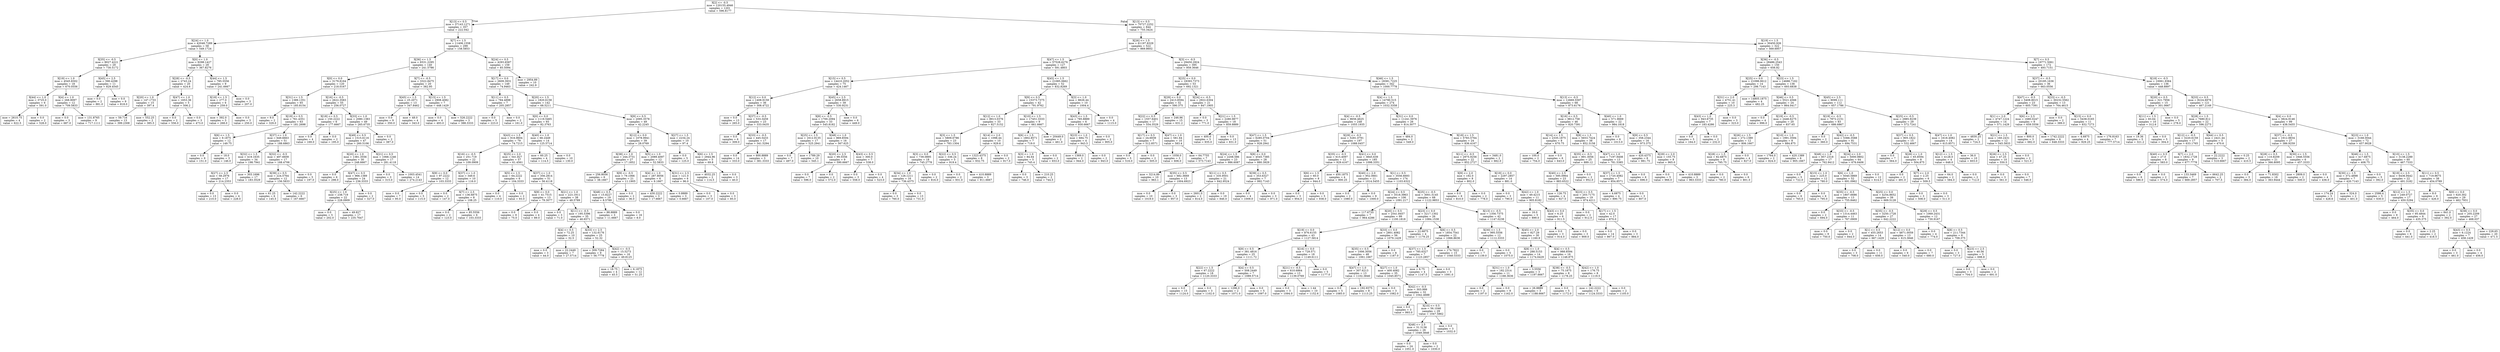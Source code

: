 digraph Tree {
node [shape=box] ;
0 [label="X[2] <= -0.5\nmse = 120155.4946\nsamples = 1201\nvalue = 596.8177"] ;
1 [label="X[13] <= 0.5\nmse = 37143.1271\nsamples = 357\nvalue = 222.042"] ;
0 -> 1 [labeldistance=2.5, labelangle=45, headlabel="True"] ;
2 [label="X[24] <= 1.0\nmse = 42048.7289\nsamples = 58\nvalue = 549.1724"] ;
1 -> 2 ;
3 [label="X[35] <= -0.5\nmse = 9027.4221\nsamples = 29\nvalue = 730.5172"] ;
2 -> 3 ;
4 [label="X[19] <= 1.0\nmse = 4545.8302\nsamples = 18\nvalue = 670.0556"] ;
3 -> 4 ;
5 [label="X[44] <= 1.0\nmse = 3725.0\nsamples = 6\nvalue = 591.0"] ;
4 -> 5 ;
6 [label="mse = 2610.75\nsamples = 4\nvalue = 622.5"] ;
5 -> 6 ;
7 [label="mse = 0.0\nsamples = 2\nvalue = 528.0"] ;
5 -> 7 ;
8 [label="X[4] <= 1.0\nmse = 268.9097\nsamples = 12\nvalue = 709.5833"] ;
4 -> 8 ;
9 [label="mse = 0.0\nsamples = 3\nvalue = 687.0"] ;
8 -> 9 ;
10 [label="mse = 131.8765\nsamples = 9\nvalue = 717.1111"] ;
8 -> 10 ;
11 [label="X[45] <= 2.5\nmse = 590.4298\nsamples = 11\nvalue = 829.4545"] ;
3 -> 11 ;
12 [label="mse = 0.0\nsamples = 2\nvalue = 881.0"] ;
11 -> 12 ;
13 [label="mse = 0.0\nsamples = 9\nvalue = 818.0"] ;
11 -> 13 ;
14 [label="X[0] <= 1.0\nmse = 9298.1427\nsamples = 29\nvalue = 367.8276"] ;
2 -> 14 ;
15 [label="X[28] <= -0.5\nmse = 2743.24\nsamples = 20\nvalue = 424.6"] ;
14 -> 15 ;
16 [label="X[20] <= 1.0\nmse = 147.1733\nsamples = 15\nvalue = 397.4"] ;
15 -> 16 ;
17 [label="mse = 59.716\nsamples = 13\nvalue = 399.2308"] ;
16 -> 17 ;
18 [label="mse = 552.25\nsamples = 2\nvalue = 385.5"] ;
16 -> 18 ;
19 [label="X[47] <= 1.0\nmse = 1653.36\nsamples = 5\nvalue = 506.2"] ;
15 -> 19 ;
20 [label="mse = 0.0\nsamples = 2\nvalue = 556.0"] ;
19 -> 20 ;
21 [label="mse = 0.0\nsamples = 3\nvalue = 473.0"] ;
19 -> 21 ;
22 [label="X[44] <= 1.5\nmse = 785.5556\nsamples = 9\nvalue = 241.6667"] ;
14 -> 22 ;
23 [label="X[18] <= 1.5\nmse = 277.0\nsamples = 6\nvalue = 259.0"] ;
22 -> 23 ;
24 [label="mse = 392.0\nsamples = 3\nvalue = 268.0"] ;
23 -> 24 ;
25 [label="mse = 0.0\nsamples = 3\nvalue = 250.0"] ;
23 -> 25 ;
26 [label="mse = 0.0\nsamples = 3\nvalue = 207.0"] ;
22 -> 26 ;
27 [label="X[7] <= 1.5\nmse = 11406.1558\nsamples = 299\nvalue = 158.5853"] ;
1 -> 27 ;
28 [label="X[36] <= 1.5\nmse = 6531.2295\nsamples = 140\nvalue = 241.5786"] ;
27 -> 28 ;
29 [label="X[0] <= 0.0\nmse = 3179.8164\nsamples = 120\nvalue = 218.0167"] ;
28 -> 29 ;
30 [label="X[31] <= 1.5\nmse = 1389.1351\nsamples = 65\nvalue = 185.8154"] ;
29 -> 30 ;
31 [label="mse = 9.0\nsamples = 2\nvalue = 329.0"] ;
30 -> 31 ;
32 [label="X[19] <= 0.5\nmse = 761.4351\nsamples = 63\nvalue = 181.2698"] ;
30 -> 32 ;
33 [label="X[6] <= 1.5\nmse = 9.1875\nsamples = 12\nvalue = 149.75"] ;
32 -> 33 ;
34 [label="mse = 0.0\nsamples = 9\nvalue = 151.0"] ;
33 -> 34 ;
35 [label="mse = 18.0\nsamples = 3\nvalue = 146.0"] ;
33 -> 35 ;
36 [label="X[37] <= 1.0\nmse = 649.6663\nsamples = 51\nvalue = 188.6863"] ;
32 -> 36 ;
37 [label="X[32] <= 1.5\nmse = 419.1635\nsamples = 34\nvalue = 198.7941"] ;
36 -> 37 ;
38 [label="X[27] <= 2.5\nmse = 58.2976\nsamples = 17\nvalue = 214.2353"] ;
37 -> 38 ;
39 [label="mse = 0.0\nsamples = 13\nvalue = 210.0"] ;
38 -> 39 ;
40 [label="mse = 0.0\nsamples = 4\nvalue = 228.0"] ;
38 -> 40 ;
41 [label="mse = 303.1696\nsamples = 17\nvalue = 183.3529"] ;
37 -> 41 ;
42 [label="X[32] <= -0.5\nmse = 497.6609\nsamples = 17\nvalue = 168.4706"] ;
36 -> 42 ;
43 [label="X[39] <= 0.5\nmse = 224.5764\nsamples = 12\nvalue = 156.5833"] ;
42 -> 43 ;
44 [label="mse = 61.25\nsamples = 6\nvalue = 145.5"] ;
43 -> 44 ;
45 [label="mse = 142.2222\nsamples = 6\nvalue = 167.6667"] ;
43 -> 45 ;
46 [label="mse = 0.0\nsamples = 5\nvalue = 197.0"] ;
42 -> 46 ;
47 [label="X[16] <= -0.5\nmse = 2622.3583\nsamples = 55\nvalue = 256.0727"] ;
29 -> 47 ;
48 [label="X[18] <= 0.5\nmse = 150.2222\nsamples = 6\nvalue = 177.6667"] ;
47 -> 48 ;
49 [label="mse = 0.0\nsamples = 4\nvalue = 169.0"] ;
48 -> 49 ;
50 [label="mse = 0.0\nsamples = 2\nvalue = 195.0"] ;
48 -> 50 ;
51 [label="X[33] <= 1.0\nmse = 2080.1383\nsamples = 49\nvalue = 265.6735"] ;
47 -> 51 ;
52 [label="X[49] <= 0.5\nmse = 1515.6116\nsamples = 47\nvalue = 260.5106"] ;
51 -> 52 ;
53 [label="X[20] <= 1.0\nmse = 1381.3556\nsamples = 30\nvalue = 248.6667"] ;
52 -> 53 ;
54 [label="mse = 0.0\nsamples = 6\nvalue = 298.0"] ;
53 -> 54 ;
55 [label="X[47] <= 0.5\nmse = 966.1389\nsamples = 24\nvalue = 236.3333"] ;
53 -> 55 ;
56 [label="X[25] <= 1.0\nmse = 238.719\nsamples = 22\nvalue = 228.0909"] ;
55 -> 56 ;
57 [label="mse = 0.0\nsamples = 5\nvalue = 202.0"] ;
56 -> 57 ;
58 [label="mse = 49.827\nsamples = 17\nvalue = 235.7647"] ;
56 -> 58 ;
59 [label="mse = 0.0\nsamples = 2\nvalue = 327.0"] ;
55 -> 59 ;
60 [label="X[21] <= 0.5\nmse = 1068.1246\nsamples = 17\nvalue = 281.4118"] ;
52 -> 60 ;
61 [label="mse = 0.0\nsamples = 3\nvalue = 315.0"] ;
60 -> 61 ;
62 [label="mse = 1003.4541\nsamples = 14\nvalue = 274.2143"] ;
60 -> 62 ;
63 [label="mse = 0.0\nsamples = 2\nvalue = 387.0"] ;
51 -> 63 ;
64 [label="X[7] <= -0.5\nmse = 3322.8475\nsamples = 20\nvalue = 382.95"] ;
28 -> 64 ;
65 [label="X[45] <= 1.5\nmse = 25.2071\nsamples = 13\nvalue = 347.8462"] ;
64 -> 65 ;
66 [label="mse = 0.0\nsamples = 9\nvalue = 350.0"] ;
65 -> 66 ;
67 [label="mse = 48.0\nsamples = 4\nvalue = 343.0"] ;
65 -> 67 ;
68 [label="X[13] <= 1.5\nmse = 2908.4082\nsamples = 7\nvalue = 448.1429"] ;
64 -> 68 ;
69 [label="mse = 0.0\nsamples = 4\nvalue = 493.0"] ;
68 -> 69 ;
70 [label="mse = 526.2222\nsamples = 3\nvalue = 388.3333"] ;
68 -> 70 ;
71 [label="X[24] <= 0.5\nmse = 4293.6587\nsamples = 159\nvalue = 85.5094"] ;
27 -> 71 ;
72 [label="X[17] <= 0.0\nmse = 2609.3931\nsamples = 149\nvalue = 74.9463"] ;
71 -> 72 ;
73 [label="X[11] <= 0.5\nmse = 784.4898\nsamples = 7\nvalue = 205.2857"] ;
72 -> 73 ;
74 [label="mse = 0.0\nsamples = 5\nvalue = 223.0"] ;
73 -> 74 ;
75 [label="mse = 0.0\nsamples = 2\nvalue = 161.0"] ;
73 -> 75 ;
76 [label="X[20] <= 1.5\nmse = 1820.6158\nsamples = 142\nvalue = 68.5211"] ;
72 -> 76 ;
77 [label="X[0] <= 0.0\nmse = 1119.5465\nsamples = 93\nvalue = 82.3763"] ;
76 -> 77 ;
78 [label="X[43] <= 1.5\nmse = 916.9604\nsamples = 79\nvalue = 74.7215"] ;
77 -> 78 ;
79 [label="X[16] <= -0.5\nmse = 251.719\nsamples = 22\nvalue = 109.0909"] ;
78 -> 79 ;
80 [label="X[9] <= 0.0\nmse = 97.2222\nsamples = 12\nvalue = 103.3333"] ;
79 -> 80 ;
81 [label="mse = 0.0\nsamples = 7\nvalue = 95.0"] ;
80 -> 81 ;
82 [label="mse = 0.0\nsamples = 5\nvalue = 115.0"] ;
80 -> 82 ;
83 [label="X[37] <= 1.0\nmse = 349.6\nsamples = 10\nvalue = 116.0"] ;
79 -> 83 ;
84 [label="mse = 0.0\nsamples = 2\nvalue = 147.0"] ;
83 -> 84 ;
85 [label="X[7] <= 2.5\nmse = 136.6875\nsamples = 8\nvalue = 108.25"] ;
83 -> 85 ;
86 [label="mse = 0.0\nsamples = 2\nvalue = 123.0"] ;
85 -> 86 ;
87 [label="mse = 85.5556\nsamples = 6\nvalue = 103.3333"] ;
85 -> 87 ;
88 [label="X[25] <= 2.0\nmse = 541.827\nsamples = 57\nvalue = 61.4561"] ;
78 -> 88 ;
89 [label="X[5] <= 1.5\nmse = 64.2222\nsamples = 6\nvalue = 104.3333"] ;
88 -> 89 ;
90 [label="mse = 0.0\nsamples = 4\nvalue = 110.0"] ;
89 -> 90 ;
91 [label="mse = 0.0\nsamples = 2\nvalue = 93.0"] ;
89 -> 91 ;
92 [label="X[37] <= 1.0\nmse = 356.2814\nsamples = 51\nvalue = 56.4118"] ;
88 -> 92 ;
93 [label="X[9] <= 0.0\nmse = 41.7515\nsamples = 13\nvalue = 79.3077"] ;
92 -> 93 ;
94 [label="mse = 0.0\nsamples = 9\nvalue = 75.0"] ;
93 -> 94 ;
95 [label="mse = 0.0\nsamples = 4\nvalue = 89.0"] ;
93 -> 95 ;
96 [label="X[21] <= 1.0\nmse = 223.1911\nsamples = 38\nvalue = 48.5789"] ;
92 -> 96 ;
97 [label="mse = 0.0\nsamples = 3\nvalue = 71.0"] ;
96 -> 97 ;
98 [label="X[11] <= -0.5\nmse = 195.5396\nsamples = 35\nvalue = 46.6571"] ;
96 -> 98 ;
99 [label="X[4] <= 0.5\nmse = 72.25\nsamples = 10\nvalue = 32.5"] ;
98 -> 99 ;
100 [label="mse = 0.0\nsamples = 3\nvalue = 44.0"] ;
99 -> 100 ;
101 [label="mse = 22.2449\nsamples = 7\nvalue = 27.5714"] ;
99 -> 101 ;
102 [label="X[33] <= 2.5\nmse = 132.6176\nsamples = 25\nvalue = 52.32"] ;
98 -> 102 ;
103 [label="mse = 309.7284\nsamples = 9\nvalue = 56.7778"] ;
102 -> 103 ;
104 [label="X[42] <= -0.5\nmse = 15.5273\nsamples = 16\nvalue = 49.8125"] ;
102 -> 104 ;
105 [label="mse = 18.75\nsamples = 4\nvalue = 45.5"] ;
104 -> 105 ;
106 [label="mse = 6.1875\nsamples = 12\nvalue = 51.25"] ;
104 -> 106 ;
107 [label="X[40] <= 1.0\nmse = 66.2449\nsamples = 14\nvalue = 125.5714"] ;
77 -> 107 ;
108 [label="mse = 60.25\nsamples = 4\nvalue = 114.5"] ;
107 -> 108 ;
109 [label="mse = 0.0\nsamples = 10\nvalue = 130.0"] ;
107 -> 109 ;
110 [label="X[9] <= 0.5\nmse = 2095.3578\nsamples = 49\nvalue = 42.2245"] ;
76 -> 110 ;
111 [label="X[12] <= 0.0\nmse = 1078.9941\nsamples = 39\nvalue = 28.0769"] ;
110 -> 111 ;
112 [label="X[38] <= 1.0\nmse = 244.3731\nsamples = 27\nvalue = 17.1852"] ;
111 -> 112 ;
113 [label="mse = 256.8056\nsamples = 6\nvalue = 38.1667"] ;
112 -> 113 ;
114 [label="X[9] <= -0.5\nmse = 79.1066\nsamples = 21\nvalue = 11.1905"] ;
112 -> 114 ;
115 [label="X[48] <= 0.5\nmse = 15.8227\nsamples = 19\nvalue = 8.5789"] ;
114 -> 115 ;
116 [label="mse = 88.8889\nsamples = 3\nvalue = 11.6667"] ;
115 -> 116 ;
117 [label="mse = 0.0\nsamples = 16\nvalue = 8.0"] ;
115 -> 117 ;
118 [label="mse = 0.0\nsamples = 2\nvalue = 36.0"] ;
114 -> 118 ;
119 [label="X[5] <= 1.0\nmse = 2089.4097\nsamples = 12\nvalue = 52.5833"] ;
111 -> 119 ;
120 [label="X[4] <= 1.0\nmse = 287.8056\nsamples = 6\nvalue = 9.1667"] ;
119 -> 120 ;
121 [label="mse = 430.2222\nsamples = 3\nvalue = 17.6667"] ;
120 -> 121 ;
122 [label="mse = 0.8889\nsamples = 3\nvalue = 0.6667"] ;
120 -> 122 ;
123 [label="X[31] <= 2.5\nmse = 121.0\nsamples = 6\nvalue = 96.0"] ;
119 -> 123 ;
124 [label="mse = 0.0\nsamples = 3\nvalue = 107.0"] ;
123 -> 124 ;
125 [label="mse = 0.0\nsamples = 3\nvalue = 85.0"] ;
123 -> 125 ;
126 [label="X[27] <= 1.5\nmse = 2234.24\nsamples = 10\nvalue = 97.4"] ;
110 -> 126 ;
127 [label="mse = 0.0\nsamples = 5\nvalue = 125.0"] ;
126 -> 127 ;
128 [label="X[6] <= 1.5\nmse = 2944.96\nsamples = 5\nvalue = 69.8"] ;
126 -> 128 ;
129 [label="mse = 4032.25\nsamples = 2\nvalue = 114.5"] ;
128 -> 129 ;
130 [label="mse = 0.0\nsamples = 3\nvalue = 40.0"] ;
128 -> 130 ;
131 [label="mse = 2954.89\nsamples = 10\nvalue = 242.9"] ;
71 -> 131 ;
132 [label="X[13] <= 0.5\nmse = 70727.2252\nsamples = 844\nvalue = 755.3424"] ;
0 -> 132 [labeldistance=2.5, labelangle=-45, headlabel="False"] ;
133 [label="X[26] <= 1.5\nmse = 61197.8329\nsamples = 522\nvalue = 869.8602"] ;
132 -> 133 ;
134 [label="X[47] <= 1.5\nmse = 57528.6276\nsamples = 127\nvalue = 591.4803"] ;
133 -> 134 ;
135 [label="X[15] <= 0.5\nmse = 14410.2052\nsamples = 75\nvalue = 424.1467"] ;
134 -> 135 ;
136 [label="X[12] <= 0.0\nmse = 1408.9159\nsamples = 36\nvalue = 308.4722"] ;
135 -> 136 ;
137 [label="mse = 0.0\nsamples = 13\nvalue = 265.0"] ;
136 -> 137 ;
138 [label="X[37] <= -0.5\nmse = 533.3459\nsamples = 23\nvalue = 333.0435"] ;
136 -> 138 ;
139 [label="mse = 0.0\nsamples = 6\nvalue = 309.0"] ;
138 -> 139 ;
140 [label="X[33] <= -0.5\nmse = 445.5433\nsamples = 17\nvalue = 341.5294"] ;
138 -> 140 ;
141 [label="mse = 0.0\nsamples = 14\nvalue = 333.0"] ;
140 -> 141 ;
142 [label="mse = 600.8889\nsamples = 3\nvalue = 381.3333"] ;
140 -> 142 ;
143 [label="X[45] <= 2.5\nmse = 2658.8915\nsamples = 39\nvalue = 530.9231"] ;
135 -> 143 ;
144 [label="X[8] <= -0.5\nmse = 1700.2094\nsamples = 33\nvalue = 545.8182"] ;
143 -> 144 ;
145 [label="X[25] <= 1.5\nmse = 1612.9135\nsamples = 17\nvalue = 525.2941"] ;
144 -> 145 ;
146 [label="mse = 0.0\nsamples = 7\nvalue = 497.0"] ;
145 -> 146 ;
147 [label="mse = 1789.29\nsamples = 10\nvalue = 545.1"] ;
145 -> 147 ;
148 [label="X[48] <= 1.0\nmse = 869.8594\nsamples = 16\nvalue = 567.625"] ;
144 -> 148 ;
149 [label="X[20] <= 2.5\nmse = 99.5556\nsamples = 9\nvalue = 590.6667"] ;
148 -> 149 ;
150 [label="mse = 0.0\nsamples = 7\nvalue = 596.0"] ;
149 -> 150 ;
151 [label="mse = 0.0\nsamples = 2\nvalue = 572.0"] ;
149 -> 151 ;
152 [label="X[43] <= 0.5\nmse = 300.0\nsamples = 7\nvalue = 538.0"] ;
148 -> 152 ;
153 [label="mse = 0.0\nsamples = 3\nvalue = 558.0"] ;
152 -> 153 ;
154 [label="mse = 0.0\nsamples = 4\nvalue = 523.0"] ;
152 -> 154 ;
155 [label="mse = 0.0\nsamples = 6\nvalue = 449.0"] ;
143 -> 155 ;
156 [label="X[45] <= 1.5\nmse = 21085.0662\nsamples = 52\nvalue = 832.8269"] ;
134 -> 156 ;
157 [label="X[9] <= 0.5\nmse = 15373.7375\nsamples = 42\nvalue = 791.9762"] ;
156 -> 157 ;
158 [label="X[12] <= 1.0\nmse = 8913.0376\nsamples = 33\nvalue = 827.5152"] ;
157 -> 158 ;
159 [label="X[3] <= 1.5\nmse = 5809.6786\nsamples = 23\nvalue = 783.1304"] ;
158 -> 159 ;
160 [label="X[3] <= 0.0\nmse = 739.0895\nsamples = 18\nvalue = 745.2778"] ;
159 -> 160 ;
161 [label="X[34] <= 1.0\nmse = 128.1211\nsamples = 16\nvalue = 736.4375"] ;
160 -> 161 ;
162 [label="mse = 0.0\nsamples = 3\nvalue = 760.0"] ;
161 -> 162 ;
163 [label="mse = 0.0\nsamples = 13\nvalue = 731.0"] ;
161 -> 163 ;
164 [label="mse = 0.0\nsamples = 2\nvalue = 816.0"] ;
160 -> 164 ;
165 [label="X[22] <= 0.5\nmse = 336.24\nsamples = 5\nvalue = 919.4"] ;
159 -> 165 ;
166 [label="mse = 0.0\nsamples = 2\nvalue = 931.0"] ;
165 -> 166 ;
167 [label="mse = 410.8889\nsamples = 3\nvalue = 911.6667"] ;
165 -> 167 ;
168 [label="X[14] <= 2.0\nmse = 1098.44\nsamples = 10\nvalue = 929.6"] ;
158 -> 168 ;
169 [label="mse = 1323.4375\nsamples = 8\nvalue = 932.75"] ;
168 -> 169 ;
170 [label="mse = 0.0\nsamples = 2\nvalue = 917.0"] ;
168 -> 170 ;
171 [label="X[10] <= 1.5\nmse = 17451.3333\nsamples = 9\nvalue = 661.6667"] ;
157 -> 171 ;
172 [label="X[6] <= 1.5\nmse = 1802.8571\nsamples = 7\nvalue = 719.0"] ;
171 -> 172 ;
173 [label="X[3] <= 1.0\nmse = 84.64\nsamples = 5\nvalue = 745.4"] ;
172 -> 173 ;
174 [label="mse = 0.0\nsamples = 3\nvalue = 746.0"] ;
173 -> 174 ;
175 [label="mse = 210.25\nsamples = 2\nvalue = 744.5"] ;
173 -> 175 ;
176 [label="mse = 0.0\nsamples = 2\nvalue = 653.0"] ;
172 -> 176 ;
177 [label="mse = 20449.0\nsamples = 2\nvalue = 461.0"] ;
171 -> 177 ;
178 [label="X[3] <= 1.0\nmse = 8626.44\nsamples = 10\nvalue = 1004.4"] ;
156 -> 178 ;
179 [label="X[43] <= 1.5\nmse = 785.8889\nsamples = 6\nvalue = 930.6667"] ;
178 -> 179 ;
180 [label="X[23] <= 1.0\nmse = 684.75\nsamples = 4\nvalue = 943.5"] ;
179 -> 180 ;
181 [label="mse = 1369.0\nsamples = 2\nvalue = 944.0"] ;
180 -> 181 ;
182 [label="mse = 0.0\nsamples = 2\nvalue = 943.0"] ;
180 -> 182 ;
183 [label="mse = 0.0\nsamples = 2\nvalue = 905.0"] ;
179 -> 183 ;
184 [label="mse = 0.0\nsamples = 4\nvalue = 1115.0"] ;
178 -> 184 ;
185 [label="X[3] <= -0.5\nmse = 29450.2924\nsamples = 395\nvalue = 959.3646"] ;
133 -> 185 ;
186 [label="X[25] <= 0.0\nmse = 18393.7373\nsamples = 53\nvalue = 692.1321"] ;
185 -> 186 ;
187 [label="X[29] <= 0.0\nmse = 2413.8594\nsamples = 32\nvalue = 590.375"] ;
186 -> 187 ;
188 [label="X[22] <= 0.5\nmse = 1557.6401\nsamples = 17\nvalue = 554.3529"] ;
187 -> 188 ;
189 [label="X[17] <= 0.5\nmse = 24.6939\nsamples = 7\nvalue = 512.8571"] ;
188 -> 189 ;
190 [label="mse = 0.0\nsamples = 5\nvalue = 516.0"] ;
189 -> 190 ;
191 [label="mse = 0.0\nsamples = 2\nvalue = 505.0"] ;
189 -> 191 ;
192 [label="X[47] <= 1.0\nmse = 581.64\nsamples = 10\nvalue = 583.4"] ;
188 -> 192 ;
193 [label="mse = 1058.0\nsamples = 3\nvalue = 606.0"] ;
192 -> 193 ;
194 [label="mse = 64.7755\nsamples = 7\nvalue = 573.7143"] ;
192 -> 194 ;
195 [label="mse = 246.96\nsamples = 15\nvalue = 631.2"] ;
187 -> 195 ;
196 [label="X[24] <= -0.5\nmse = 2922.6304\nsamples = 21\nvalue = 847.1905"] ;
186 -> 196 ;
197 [label="mse = 0.0\nsamples = 3\nvalue = 771.0"] ;
196 -> 197 ;
198 [label="X[21] <= 1.5\nmse = 2280.9877\nsamples = 18\nvalue = 859.8889"] ;
196 -> 198 ;
199 [label="mse = 400.0\nsamples = 5\nvalue = 935.0"] ;
198 -> 199 ;
200 [label="mse = 0.0\nsamples = 13\nvalue = 831.0"] ;
198 -> 200 ;
201 [label="X[46] <= 1.5\nmse = 18381.7225\nsamples = 342\nvalue = 1000.7778"] ;
185 -> 201 ;
202 [label="X[4] <= 1.5\nmse = 14790.515\nsamples = 274\nvalue = 1032.3358"] ;
201 -> 202 ;
203 [label="X[4] <= -0.5\nmse = 9656.4625\nsamples = 248\nvalue = 1055.1935"] ;
202 -> 203 ;
204 [label="X[47] <= 1.5\nmse = 6285.0704\nsamples = 51\nvalue = 928.2941"] ;
203 -> 204 ;
205 [label="X[24] <= 1.5\nmse = 2208.586\nsamples = 23\nvalue = 986.6087"] ;
204 -> 205 ;
206 [label="mse = 3214.89\nsamples = 10\nvalue = 963.1"] ;
205 -> 206 ;
207 [label="X[35] <= 0.5\nmse = 682.3669\nsamples = 13\nvalue = 1004.6923"] ;
205 -> 207 ;
208 [label="mse = 0.0\nsamples = 10\nvalue = 1019.0"] ;
207 -> 208 ;
209 [label="mse = 0.0\nsamples = 3\nvalue = 957.0"] ;
207 -> 209 ;
210 [label="X[8] <= 0.0\nmse = 4545.7385\nsamples = 28\nvalue = 880.3929"] ;
204 -> 210 ;
211 [label="X[11] <= 0.5\nmse = 335.9501\nsamples = 21\nvalue = 842.9524"] ;
210 -> 211 ;
212 [label="mse = 2601.0\nsamples = 2\nvalue = 814.0"] ;
211 -> 212 ;
213 [label="mse = 0.0\nsamples = 19\nvalue = 846.0"] ;
211 -> 213 ;
214 [label="X[39] <= 0.5\nmse = 353.6327\nsamples = 7\nvalue = 992.7143"] ;
210 -> 214 ;
215 [label="mse = 0.0\nsamples = 4\nvalue = 1009.0"] ;
214 -> 215 ;
216 [label="mse = 0.0\nsamples = 3\nvalue = 971.0"] ;
214 -> 216 ;
217 [label="X[29] <= -0.5\nmse = 5281.0791\nsamples = 197\nvalue = 1088.0457"] ;
203 -> 217 ;
218 [label="X[35] <= -0.5\nmse = 615.4097\nsamples = 12\nvalue = 929.4167"] ;
217 -> 218 ;
219 [label="X[6] <= 1.5\nmse = 60.0\nsamples = 8\nvalue = 944.0"] ;
218 -> 219 ;
220 [label="mse = 0.0\nsamples = 3\nvalue = 954.0"] ;
219 -> 220 ;
221 [label="mse = 0.0\nsamples = 5\nvalue = 938.0"] ;
219 -> 221 ;
222 [label="mse = 450.1875\nsamples = 4\nvalue = 900.25"] ;
218 -> 222 ;
223 [label="X[41] <= 0.0\nmse = 3845.639\nsamples = 185\nvalue = 1098.3351"] ;
217 -> 223 ;
224 [label="X[40] <= 2.0\nmse = 952.0661\nsamples = 11\nvalue = 1014.5455"] ;
223 -> 224 ;
225 [label="mse = 0.0\nsamples = 2\nvalue = 1080.0"] ;
224 -> 225 ;
226 [label="mse = 0.0\nsamples = 9\nvalue = 1000.0"] ;
224 -> 226 ;
227 [label="X[1] <= 0.5\nmse = 3556.6693\nsamples = 174\nvalue = 1103.6322"] ;
223 -> 227 ;
228 [label="X[24] <= 0.5\nmse = 3518.3963\nsamples = 106\nvalue = 1091.217"] ;
227 -> 228 ;
229 [label="mse = 117.6735\nsamples = 7\nvalue = 964.4286"] ;
228 -> 229 ;
230 [label="X[20] <= 0.5\nmse = 2541.8457\nsamples = 99\nvalue = 1100.1818"] ;
228 -> 230 ;
231 [label="X[19] <= 0.0\nmse = 876.6155\nsamples = 43\nvalue = 1127.5814"] ;
230 -> 231 ;
232 [label="X[9] <= 0.5\nmse = 381.4816\nsamples = 25\nvalue = 1111.72"] ;
231 -> 232 ;
233 [label="X[22] <= 1.5\nmse = 67.2222\nsamples = 18\nvalue = 1120.3333"] ;
232 -> 233 ;
234 [label="mse = 0.0\nsamples = 15\nvalue = 1124.0"] ;
233 -> 234 ;
235 [label="mse = 0.0\nsamples = 3\nvalue = 1102.0"] ;
233 -> 235 ;
236 [label="X[4] <= 0.5\nmse = 508.2449\nsamples = 7\nvalue = 1089.5714"] ;
232 -> 236 ;
237 [label="mse = 1296.0\nsamples = 2\nvalue = 1071.0"] ;
236 -> 237 ;
238 [label="mse = 0.0\nsamples = 5\nvalue = 1097.0"] ;
236 -> 238 ;
239 [label="X[16] <= 0.0\nmse = 729.571\nsamples = 18\nvalue = 1149.6111"] ;
231 -> 239 ;
240 [label="X[21] <= -0.5\nmse = 610.6864\nsamples = 13\nvalue = 1139.0769"] ;
239 -> 240 ;
241 [label="mse = 0.0\nsamples = 3\nvalue = 1094.0"] ;
240 -> 241 ;
242 [label="mse = 1.44\nsamples = 10\nvalue = 1152.6"] ;
240 -> 242 ;
243 [label="mse = 0.0\nsamples = 5\nvalue = 1177.0"] ;
239 -> 243 ;
244 [label="X[33] <= 0.0\nmse = 2801.4082\nsamples = 56\nvalue = 1079.1429"] ;
230 -> 244 ;
245 [label="X[35] <= 0.5\nmse = 1006.3056\nsamples = 48\nvalue = 1061.1667"] ;
244 -> 245 ;
246 [label="X[47] <= 1.0\nmse = 307.6213\nsamples = 13\nvalue = 1102.3846"] ;
245 -> 246 ;
247 [label="mse = 0.0\nsamples = 5\nvalue = 1085.0"] ;
246 -> 247 ;
248 [label="mse = 192.9375\nsamples = 8\nvalue = 1113.25"] ;
246 -> 248 ;
249 [label="X[27] <= 1.0\nmse = 400.4082\nsamples = 35\nvalue = 1045.8571"] ;
245 -> 249 ;
250 [label="mse = 0.0\nsamples = 3\nvalue = 1082.0"] ;
249 -> 250 ;
251 [label="X[42] <= -0.5\nmse = 303.999\nsamples = 32\nvalue = 1042.4688"] ;
249 -> 251 ;
252 [label="mse = 0.0\nsamples = 3\nvalue = 993.0"] ;
251 -> 252 ;
253 [label="X[10] <= 0.5\nmse = 56.1046\nsamples = 29\nvalue = 1047.5862"] ;
251 -> 253 ;
254 [label="X[48] <= 2.5\nmse = 31.3136\nsamples = 26\nvalue = 1049.3846"] ;
253 -> 254 ;
255 [label="mse = 0.0\nsamples = 24\nvalue = 1051.0"] ;
254 -> 255 ;
256 [label="mse = 0.0\nsamples = 2\nvalue = 1030.0"] ;
254 -> 256 ;
257 [label="mse = 0.0\nsamples = 3\nvalue = 1032.0"] ;
253 -> 257 ;
258 [label="mse = 0.0\nsamples = 8\nvalue = 1187.0"] ;
244 -> 258 ;
259 [label="X[25] <= -0.5\nmse = 3001.5145\nsamples = 68\nvalue = 1122.9853"] ;
227 -> 259 ;
260 [label="X[23] <= 0.0\nmse = 3217.1302\nsamples = 26\nvalue = 1084.1538"] ;
259 -> 260 ;
261 [label="mse = 22.6875\nsamples = 4\nvalue = 1179.25"] ;
260 -> 261 ;
262 [label="X[6] <= 0.5\nmse = 1854.7541\nsamples = 22\nvalue = 1066.8636"] ;
260 -> 262 ;
263 [label="X[37] <= 1.5\nmse = 785.6327\nsamples = 7\nvalue = 1123.2857"] ;
262 -> 263 ;
264 [label="mse = 6.75\nsamples = 4\nvalue = 1147.5"] ;
263 -> 264 ;
265 [label="mse = 0.0\nsamples = 3\nvalue = 1091.0"] ;
263 -> 265 ;
266 [label="mse = 174.7822\nsamples = 15\nvalue = 1040.5333"] ;
262 -> 266 ;
267 [label="X[13] <= -0.5\nmse = 1356.7375\nsamples = 42\nvalue = 1147.0238"] ;
259 -> 267 ;
268 [label="X[30] <= 1.5\nmse = 995.5556\nsamples = 12\nvalue = 1112.3333"] ;
267 -> 268 ;
269 [label="mse = 0.0\nsamples = 7\nvalue = 1139.0"] ;
268 -> 269 ;
270 [label="mse = 0.0\nsamples = 5\nvalue = 1075.0"] ;
268 -> 270 ;
271 [label="X[45] <= 2.0\nmse = 827.29\nsamples = 30\nvalue = 1160.9"] ;
267 -> 271 ;
272 [label="X[8] <= 1.0\nmse = 288.5153\nsamples = 14\nvalue = 1174.6429"] ;
271 -> 272 ;
273 [label="X[31] <= 1.0\nmse = 182.2314\nsamples = 11\nvalue = 1168.3636"] ;
272 -> 273 ;
274 [label="mse = 0.0\nsamples = 2\nvalue = 1197.0"] ;
273 -> 274 ;
275 [label="mse = 0.0\nsamples = 9\nvalue = 1162.0"] ;
273 -> 275 ;
276 [label="mse = 3.5556\nsamples = 3\nvalue = 1197.6667"] ;
272 -> 276 ;
277 [label="X[4] <= 0.5\nmse = 988.8594\nsamples = 16\nvalue = 1148.875"] ;
271 -> 277 ;
278 [label="X[38] <= -0.5\nmse = 75.1875\nsamples = 8\nvalue = 1178.25"] ;
277 -> 278 ;
279 [label="mse = 26.8889\nsamples = 3\nvalue = 1188.6667"] ;
278 -> 279 ;
280 [label="mse = 0.0\nsamples = 5\nvalue = 1172.0"] ;
278 -> 280 ;
281 [label="X[42] <= 1.0\nmse = 176.75\nsamples = 8\nvalue = 1119.5"] ;
277 -> 281 ;
282 [label="mse = 142.2222\nsamples = 6\nvalue = 1124.3333"] ;
281 -> 282 ;
283 [label="mse = 0.0\nsamples = 2\nvalue = 1105.0"] ;
281 -> 283 ;
284 [label="X[31] <= 0.0\nmse = 11241.5976\nsamples = 26\nvalue = 814.3077"] ;
202 -> 284 ;
285 [label="mse = 484.0\nsamples = 2\nvalue = 549.0"] ;
284 -> 285 ;
286 [label="X[18] <= 1.5\nmse = 5783.5764\nsamples = 24\nvalue = 836.4167"] ;
284 -> 286 ;
287 [label="X[11] <= -0.5\nmse = 2975.9256\nsamples = 22\nvalue = 852.2727"] ;
286 -> 287 ;
288 [label="X[9] <= 2.0\nmse = 192.0\nsamples = 8\nvalue = 802.0"] ;
287 -> 288 ;
289 [label="mse = 0.0\nsamples = 6\nvalue = 810.0"] ;
288 -> 289 ;
290 [label="mse = 0.0\nsamples = 2\nvalue = 778.0"] ;
288 -> 290 ;
291 [label="X[19] <= 0.0\nmse = 2297.2857\nsamples = 14\nvalue = 881.0"] ;
287 -> 291 ;
292 [label="mse = 0.0\nsamples = 3\nvalue = 790.0"] ;
291 -> 292 ;
293 [label="X[42] <= 1.0\nmse = 49.4215\nsamples = 11\nvalue = 905.8182"] ;
291 -> 293 ;
294 [label="mse = 16.0\nsamples = 5\nvalue = 899.0"] ;
293 -> 294 ;
295 [label="X[43] <= 0.0\nmse = 6.25\nsamples = 6\nvalue = 911.5"] ;
293 -> 295 ;
296 [label="mse = 0.0\nsamples = 3\nvalue = 914.0"] ;
295 -> 296 ;
297 [label="mse = 0.0\nsamples = 3\nvalue = 909.0"] ;
295 -> 297 ;
298 [label="mse = 3481.0\nsamples = 2\nvalue = 662.0"] ;
286 -> 298 ;
299 [label="X[13] <= -0.5\nmse = 12669.5597\nsamples = 68\nvalue = 873.6176"] ;
201 -> 299 ;
300 [label="X[16] <= 0.5\nmse = 9812.758\nsamples = 46\nvalue = 820.7391"] ;
299 -> 300 ;
301 [label="X[14] <= 1.5\nmse = 2335.1875\nsamples = 8\nvalue = 670.75"] ;
300 -> 301 ;
302 [label="mse = 100.0\nsamples = 2\nvalue = 754.0"] ;
301 -> 302 ;
303 [label="mse = 0.0\nsamples = 6\nvalue = 643.0"] ;
301 -> 303 ;
304 [label="X[8] <= 1.5\nmse = 5653.7424\nsamples = 38\nvalue = 852.3158"] ;
300 -> 304 ;
305 [label="X[35] <= -0.5\nmse = 891.3056\nsamples = 25\nvalue = 889.12"] ;
304 -> 305 ;
306 [label="X[40] <= 2.5\nmse = 595.0964\nsamples = 23\nvalue = 883.6522"] ;
305 -> 306 ;
307 [label="mse = 126.75\nsamples = 4\nvalue = 927.5"] ;
306 -> 307 ;
308 [label="X[23] <= 0.5\nmse = 203.7175\nsamples = 19\nvalue = 874.4211"] ;
306 -> 308 ;
309 [label="mse = 0.0\nsamples = 2\nvalue = 912.0"] ;
308 -> 309 ;
310 [label="X[17] <= 1.5\nmse = 42.0\nsamples = 17\nvalue = 870.0"] ;
308 -> 310 ;
311 [label="mse = 0.0\nsamples = 14\nvalue = 867.0"] ;
310 -> 311 ;
312 [label="mse = 0.0\nsamples = 3\nvalue = 884.0"] ;
310 -> 312 ;
313 [label="mse = 0.0\nsamples = 2\nvalue = 952.0"] ;
305 -> 313 ;
314 [label="X[47] <= 1.0\nmse = 7197.9408\nsamples = 13\nvalue = 781.5385"] ;
304 -> 314 ;
315 [label="X[37] <= 1.5\nmse = 1720.4082\nsamples = 7\nvalue = 854.8571"] ;
314 -> 315 ;
316 [label="mse = 4.6875\nsamples = 4\nvalue = 890.75"] ;
315 -> 316 ;
317 [label="mse = 0.0\nsamples = 3\nvalue = 807.0"] ;
315 -> 317 ;
318 [label="mse = 0.0\nsamples = 6\nvalue = 696.0"] ;
314 -> 318 ;
319 [label="X[40] <= 1.0\nmse = 571.9669\nsamples = 22\nvalue = 984.1818"] ;
299 -> 319 ;
320 [label="mse = 0.0\nsamples = 6\nvalue = 1013.0"] ;
319 -> 320 ;
321 [label="X[9] <= 0.5\nmse = 358.2344\nsamples = 16\nvalue = 973.375"] ;
319 -> 321 ;
322 [label="mse = 420.4375\nsamples = 8\nvalue = 981.75"] ;
321 -> 322 ;
323 [label="X[29] <= 2.0\nmse = 155.75\nsamples = 8\nvalue = 965.0"] ;
321 -> 323 ;
324 [label="mse = 0.0\nsamples = 5\nvalue = 966.0"] ;
323 -> 324 ;
325 [label="mse = 410.8889\nsamples = 3\nvalue = 963.3333"] ;
323 -> 325 ;
326 [label="X[19] <= 1.5\nmse = 30450.926\nsamples = 322\nvalue = 569.6957"] ;
132 -> 326 ;
327 [label="X[36] <= -0.5\nmse = 28486.2543\nsamples = 150\nvalue = 656.82"] ;
326 -> 327 ;
328 [label="X[25] <= 0.0\nmse = 21098.0612\nsamples = 14\nvalue = 298.7143"] ;
327 -> 328 ;
329 [label="X[31] <= 2.0\nmse = 4751.41\nsamples = 10\nvalue = 225.3"] ;
328 -> 329 ;
330 [label="X[43] <= 1.0\nmse = 943.6735\nsamples = 7\nvalue = 183.4286"] ;
329 -> 330 ;
331 [label="mse = 0.0\nsamples = 5\nvalue = 164.0"] ;
330 -> 331 ;
332 [label="mse = 0.0\nsamples = 2\nvalue = 232.0"] ;
330 -> 332 ;
333 [label="mse = 0.0\nsamples = 3\nvalue = 323.0"] ;
329 -> 333 ;
334 [label="mse = 14805.1875\nsamples = 4\nvalue = 482.25"] ;
328 -> 334 ;
335 [label="X[23] <= 1.5\nmse = 14686.7162\nsamples = 136\nvalue = 693.6838"] ;
327 -> 335 ;
336 [label="X[46] <= 0.5\nmse = 5521.4566\nsamples = 24\nvalue = 864.0417"] ;
335 -> 336 ;
337 [label="mse = 0.0\nsamples = 4\nvalue = 996.0"] ;
336 -> 337 ;
338 [label="X[19] <= -0.5\nmse = 2446.6275\nsamples = 20\nvalue = 837.65"] ;
336 -> 338 ;
339 [label="X[26] <= 1.5\nmse = 272.1389\nsamples = 12\nvalue = 806.1667"] ;
338 -> 339 ;
340 [label="X[28] <= 1.5\nmse = 82.6875\nsamples = 8\nvalue = 795.75"] ;
339 -> 340 ;
341 [label="mse = 0.0\nsamples = 2\nvalue = 780.0"] ;
340 -> 341 ;
342 [label="mse = 0.0\nsamples = 6\nvalue = 801.0"] ;
340 -> 342 ;
343 [label="mse = 0.0\nsamples = 4\nvalue = 827.0"] ;
339 -> 343 ;
344 [label="X[10] <= 1.0\nmse = 1991.3594\nsamples = 8\nvalue = 884.875"] ;
338 -> 344 ;
345 [label="mse = 1764.0\nsamples = 2\nvalue = 824.0"] ;
344 -> 345 ;
346 [label="mse = 420.1389\nsamples = 6\nvalue = 905.1667"] ;
344 -> 346 ;
347 [label="X[45] <= 2.5\nmse = 9099.111\nsamples = 112\nvalue = 657.1786"] ;
335 -> 347 ;
348 [label="X[19] <= -0.5\nmse = 7872.2151\nsamples = 83\nvalue = 686.6867"] ;
347 -> 348 ;
349 [label="mse = 0.0\nsamples = 2\nvalue = 360.0"] ;
348 -> 349 ;
350 [label="X[42] <= -0.5\nmse = 5366.3588\nsamples = 81\nvalue = 694.7531"] ;
348 -> 350 ;
351 [label="X[48] <= 1.0\nmse = 857.2318\nsamples = 17\nvalue = 762.9412"] ;
350 -> 351 ;
352 [label="mse = 0.0\nsamples = 5\nvalue = 722.0"] ;
351 -> 352 ;
353 [label="X[15] <= 1.0\nmse = 225.0\nsamples = 12\nvalue = 780.0"] ;
351 -> 353 ;
354 [label="mse = 0.0\nsamples = 6\nvalue = 765.0"] ;
353 -> 354 ;
355 [label="mse = 0.0\nsamples = 6\nvalue = 795.0"] ;
353 -> 355 ;
356 [label="X[24] <= 2.0\nmse = 5000.9802\nsamples = 64\nvalue = 676.6406"] ;
350 -> 356 ;
357 [label="X[6] <= 1.0\nmse = 5040.5869\nsamples = 52\nvalue = 691.0962"] ;
356 -> 357 ;
358 [label="X[35] <= -0.5\nmse = 1807.6686\nsamples = 13\nvalue = 755.8462"] ;
357 -> 358 ;
359 [label="mse = 0.0\nsamples = 2\nvalue = 694.0"] ;
358 -> 359 ;
360 [label="X[33] <= -0.5\nmse = 1314.4463\nsamples = 11\nvalue = 767.0909"] ;
358 -> 360 ;
361 [label="mse = 0.0\nsamples = 9\nvalue = 750.0"] ;
360 -> 361 ;
362 [label="mse = 0.0\nsamples = 2\nvalue = 844.0"] ;
360 -> 362 ;
363 [label="X[25] <= 0.0\nmse = 4254.8652\nsamples = 39\nvalue = 669.5128"] ;
357 -> 363 ;
364 [label="X[35] <= -0.5\nmse = 3250.1728\nsamples = 27\nvalue = 642.2222"] ;
363 -> 364 ;
365 [label="X[1] <= 0.5\nmse = 455.2653\nsamples = 14\nvalue = 667.1429"] ;
364 -> 365 ;
366 [label="mse = 0.0\nsamples = 3\nvalue = 708.0"] ;
365 -> 366 ;
367 [label="mse = 0.0\nsamples = 11\nvalue = 656.0"] ;
365 -> 367 ;
368 [label="X[12] <= 0.0\nmse = 4871.0059\nsamples = 13\nvalue = 615.3846"] ;
364 -> 368 ;
369 [label="mse = 0.0\nsamples = 6\nvalue = 540.0"] ;
368 -> 369 ;
370 [label="mse = 0.0\nsamples = 7\nvalue = 680.0"] ;
368 -> 370 ;
371 [label="X[29] <= 0.5\nmse = 1069.2431\nsamples = 12\nvalue = 730.9167"] ;
363 -> 371 ;
372 [label="mse = 0.0\nsamples = 4\nvalue = 774.0"] ;
371 -> 372 ;
373 [label="X[8] <= 0.5\nmse = 211.7344\nsamples = 8\nvalue = 709.375"] ;
371 -> 373 ;
374 [label="mse = 0.0\nsamples = 3\nvalue = 727.0"] ;
373 -> 374 ;
375 [label="X[23] <= 2.5\nmse = 40.56\nsamples = 5\nvalue = 698.8"] ;
373 -> 375 ;
376 [label="mse = 0.0\nsamples = 3\nvalue = 704.0"] ;
375 -> 376 ;
377 [label="mse = 0.0\nsamples = 2\nvalue = 691.0"] ;
375 -> 377 ;
378 [label="mse = 0.0\nsamples = 12\nvalue = 614.0"] ;
356 -> 378 ;
379 [label="X[25] <= -0.5\nmse = 2985.9239\nsamples = 29\nvalue = 572.7241"] ;
347 -> 379 ;
380 [label="X[37] <= 0.5\nmse = 905.1822\nsamples = 15\nvalue = 532.4667"] ;
379 -> 380 ;
381 [label="mse = 0.0\nsamples = 7\nvalue = 564.0"] ;
380 -> 381 ;
382 [label="X[26] <= 1.0\nmse = 65.8594\nsamples = 8\nvalue = 504.875"] ;
380 -> 382 ;
383 [label="mse = 0.0\nsamples = 2\nvalue = 491.0"] ;
382 -> 383 ;
384 [label="X[7] <= 2.0\nmse = 2.25\nsamples = 6\nvalue = 509.5"] ;
382 -> 384 ;
385 [label="mse = 0.0\nsamples = 3\nvalue = 508.0"] ;
384 -> 385 ;
386 [label="mse = 0.0\nsamples = 3\nvalue = 511.0"] ;
384 -> 386 ;
387 [label="X[47] <= 1.0\nmse = 1618.4082\nsamples = 14\nvalue = 615.8571"] ;
379 -> 387 ;
388 [label="X[12] <= 1.5\nmse = 4128.0\nsamples = 4\nvalue = 648.0"] ;
387 -> 388 ;
389 [label="mse = 64.0\nsamples = 2\nvalue = 584.0"] ;
388 -> 389 ;
390 [label="mse = 0.0\nsamples = 2\nvalue = 712.0"] ;
388 -> 390 ;
391 [label="mse = 36.0\nsamples = 10\nvalue = 603.0"] ;
387 -> 391 ;
392 [label="X[7] <= 0.5\nmse = 19771.5061\nsamples = 172\nvalue = 493.7151"] ;
326 -> 392 ;
393 [label="X[37] <= -0.5\nmse = 20185.1636\nsamples = 36\nvalue = 663.0556"] ;
392 -> 393 ;
394 [label="X[47] <= -0.5\nmse = 5408.8015\nsamples = 23\nvalue = 605.7391"] ;
393 -> 394 ;
395 [label="X[1] <= 2.0\nmse = 4747.1224\nsamples = 14\nvalue = 571.1429"] ;
394 -> 395 ;
396 [label="mse = 4830.25\nsamples = 2\nvalue = 724.5"] ;
395 -> 396 ;
397 [label="X[21] <= 1.5\nmse = 160.2431\nsamples = 12\nvalue = 545.5833"] ;
395 -> 397 ;
398 [label="X[26] <= 2.5\nmse = 47.25\nsamples = 10\nvalue = 550.5"] ;
397 -> 398 ;
399 [label="mse = 0.0\nsamples = 3\nvalue = 561.0"] ;
398 -> 399 ;
400 [label="mse = 0.0\nsamples = 7\nvalue = 546.0"] ;
398 -> 400 ;
401 [label="mse = 0.0\nsamples = 2\nvalue = 521.0"] ;
397 -> 401 ;
402 [label="X[6] <= 2.5\nmse = 1680.0247\nsamples = 9\nvalue = 659.5556"] ;
394 -> 402 ;
403 [label="mse = 800.0\nsamples = 3\nvalue = 682.0"] ;
402 -> 403 ;
404 [label="mse = 1742.2222\nsamples = 6\nvalue = 648.3333"] ;
402 -> 404 ;
405 [label="X[23] <= -0.5\nmse = 30232.5562\nsamples = 13\nvalue = 764.4615"] ;
393 -> 405 ;
406 [label="mse = 0.0\nsamples = 2\nvalue = 389.0"] ;
405 -> 406 ;
407 [label="X[15] <= 0.0\nmse = 5438.0165\nsamples = 11\nvalue = 832.7273"] ;
405 -> 407 ;
408 [label="mse = 4.6875\nsamples = 4\nvalue = 929.25"] ;
407 -> 408 ;
409 [label="mse = 176.8163\nsamples = 7\nvalue = 777.5714"] ;
407 -> 409 ;
410 [label="X[18] <= -0.5\nmse = 10061.9364\nsamples = 136\nvalue = 448.8897"] ;
392 -> 410 ;
411 [label="X[20] <= 0.5\nmse = 321.7956\nsamples = 15\nvalue = 301.0667"] ;
410 -> 411 ;
412 [label="X[11] <= 1.5\nmse = 83.64\nsamples = 10\nvalue = 312.6"] ;
411 -> 412 ;
413 [label="mse = 19.36\nsamples = 5\nvalue = 321.2"] ;
412 -> 413 ;
414 [label="mse = 0.0\nsamples = 5\nvalue = 304.0"] ;
412 -> 414 ;
415 [label="mse = 0.0\nsamples = 5\nvalue = 278.0"] ;
411 -> 415 ;
416 [label="X[33] <= 0.5\nmse = 8224.6976\nsamples = 121\nvalue = 467.2149"] ;
410 -> 416 ;
417 [label="X[28] <= 1.5\nmse = 7680.812\nsamples = 22\nvalue = 596.2273"] ;
416 -> 417 ;
418 [label="X[12] <= -0.5\nmse = 3220.6159\nsamples = 17\nvalue = 633.1765"] ;
417 -> 418 ;
419 [label="X[40] <= 0.5\nmse = 27.0\nsamples = 8\nvalue = 583.0"] ;
418 -> 419 ;
420 [label="mse = 0.0\nsamples = 6\nvalue = 586.0"] ;
419 -> 420 ;
421 [label="mse = 0.0\nsamples = 2\nvalue = 574.0"] ;
419 -> 421 ;
422 [label="X[7] <= 2.0\nmse = 1832.1728\nsamples = 9\nvalue = 677.7778"] ;
418 -> 422 ;
423 [label="mse = 133.3469\nsamples = 7\nvalue = 669.2857"] ;
422 -> 423 ;
424 [label="mse = 6642.25\nsamples = 2\nvalue = 707.5"] ;
422 -> 424 ;
425 [label="X[44] <= 0.5\nmse = 2421.44\nsamples = 5\nvalue = 470.6"] ;
417 -> 425 ;
426 [label="mse = 22.2222\nsamples = 3\nvalue = 510.6667"] ;
425 -> 426 ;
427 [label="mse = 0.25\nsamples = 2\nvalue = 410.5"] ;
425 -> 427 ;
428 [label="X[4] <= 0.0\nmse = 3824.9146\nsamples = 99\nvalue = 438.5455"] ;
416 -> 428 ;
429 [label="X[37] <= -0.5\nmse = 1912.8834\nsamples = 27\nvalue = 386.9259"] ;
428 -> 429 ;
430 [label="X[28] <= 0.5\nmse = 110.8209\nsamples = 21\nvalue = 366.8095"] ;
429 -> 430 ;
431 [label="mse = 0.0\nsamples = 3\nvalue = 384.0"] ;
430 -> 431 ;
432 [label="mse = 71.8302\nsamples = 18\nvalue = 363.9444"] ;
430 -> 432 ;
433 [label="X[30] <= 1.5\nmse = 1846.5556\nsamples = 6\nvalue = 457.3333"] ;
429 -> 433 ;
434 [label="mse = 2809.0\nsamples = 2\nvalue = 500.0"] ;
433 -> 434 ;
435 [label="mse = 0.0\nsamples = 4\nvalue = 436.0"] ;
433 -> 435 ;
436 [label="X[23] <= 1.0\nmse = 3168.0044\nsamples = 72\nvalue = 457.9028"] ;
428 -> 436 ;
437 [label="X[46] <= 1.5\nmse = 417.6875\nsamples = 12\nvalue = 408.75"] ;
436 -> 437 ;
438 [label="X[30] <= 1.5\nmse = 372.4898\nsamples = 7\nvalue = 420.7143"] ;
437 -> 438 ;
439 [label="mse = 174.24\nsamples = 5\nvalue = 428.6"] ;
438 -> 439 ;
440 [label="mse = 324.0\nsamples = 2\nvalue = 401.0"] ;
438 -> 440 ;
441 [label="mse = 0.0\nsamples = 5\nvalue = 392.0"] ;
437 -> 441 ;
442 [label="X[10] <= 1.5\nmse = 3138.2289\nsamples = 60\nvalue = 467.7333"] ;
436 -> 442 ;
443 [label="X[19] <= 2.5\nmse = 6436.9442\nsamples = 22\nvalue = 491.3182"] ;
442 -> 443 ;
444 [label="mse = 2586.4\nsamples = 5\nvalue = 630.0"] ;
443 -> 444 ;
445 [label="X[12] <= 1.5\nmse = 249.0727\nsamples = 17\nvalue = 450.5294"] ;
443 -> 445 ;
446 [label="mse = 0.0\nsamples = 9\nvalue = 464.0"] ;
445 -> 446 ;
447 [label="X[35] <= 0.0\nmse = 95.4844\nsamples = 8\nvalue = 435.375"] ;
445 -> 447 ;
448 [label="mse = 0.0\nsamples = 6\nvalue = 441.0"] ;
447 -> 448 ;
449 [label="mse = 2.25\nsamples = 2\nvalue = 418.5"] ;
447 -> 449 ;
450 [label="X[11] <= 0.5\nmse = 719.9675\nsamples = 38\nvalue = 454.0789"] ;
442 -> 450 ;
451 [label="mse = 8.0\nsamples = 9\nvalue = 426.0"] ;
450 -> 451 ;
452 [label="X[0] <= 0.0\nmse = 620.302\nsamples = 29\nvalue = 462.7931"] ;
450 -> 452 ;
453 [label="mse = 841.0\nsamples = 2\nvalue = 392.0"] ;
452 -> 453 ;
454 [label="X[38] <= 0.0\nmse = 205.2209\nsamples = 27\nvalue = 468.037"] ;
452 -> 454 ;
455 [label="X[43] <= 0.5\nmse = 6.1224\nsamples = 7\nvalue = 458.1429"] ;
454 -> 455 ;
456 [label="mse = 0.0\nsamples = 3\nvalue = 461.0"] ;
455 -> 456 ;
457 [label="mse = 0.0\nsamples = 4\nvalue = 456.0"] ;
455 -> 457 ;
458 [label="mse = 228.65\nsamples = 20\nvalue = 471.5"] ;
454 -> 458 ;
}